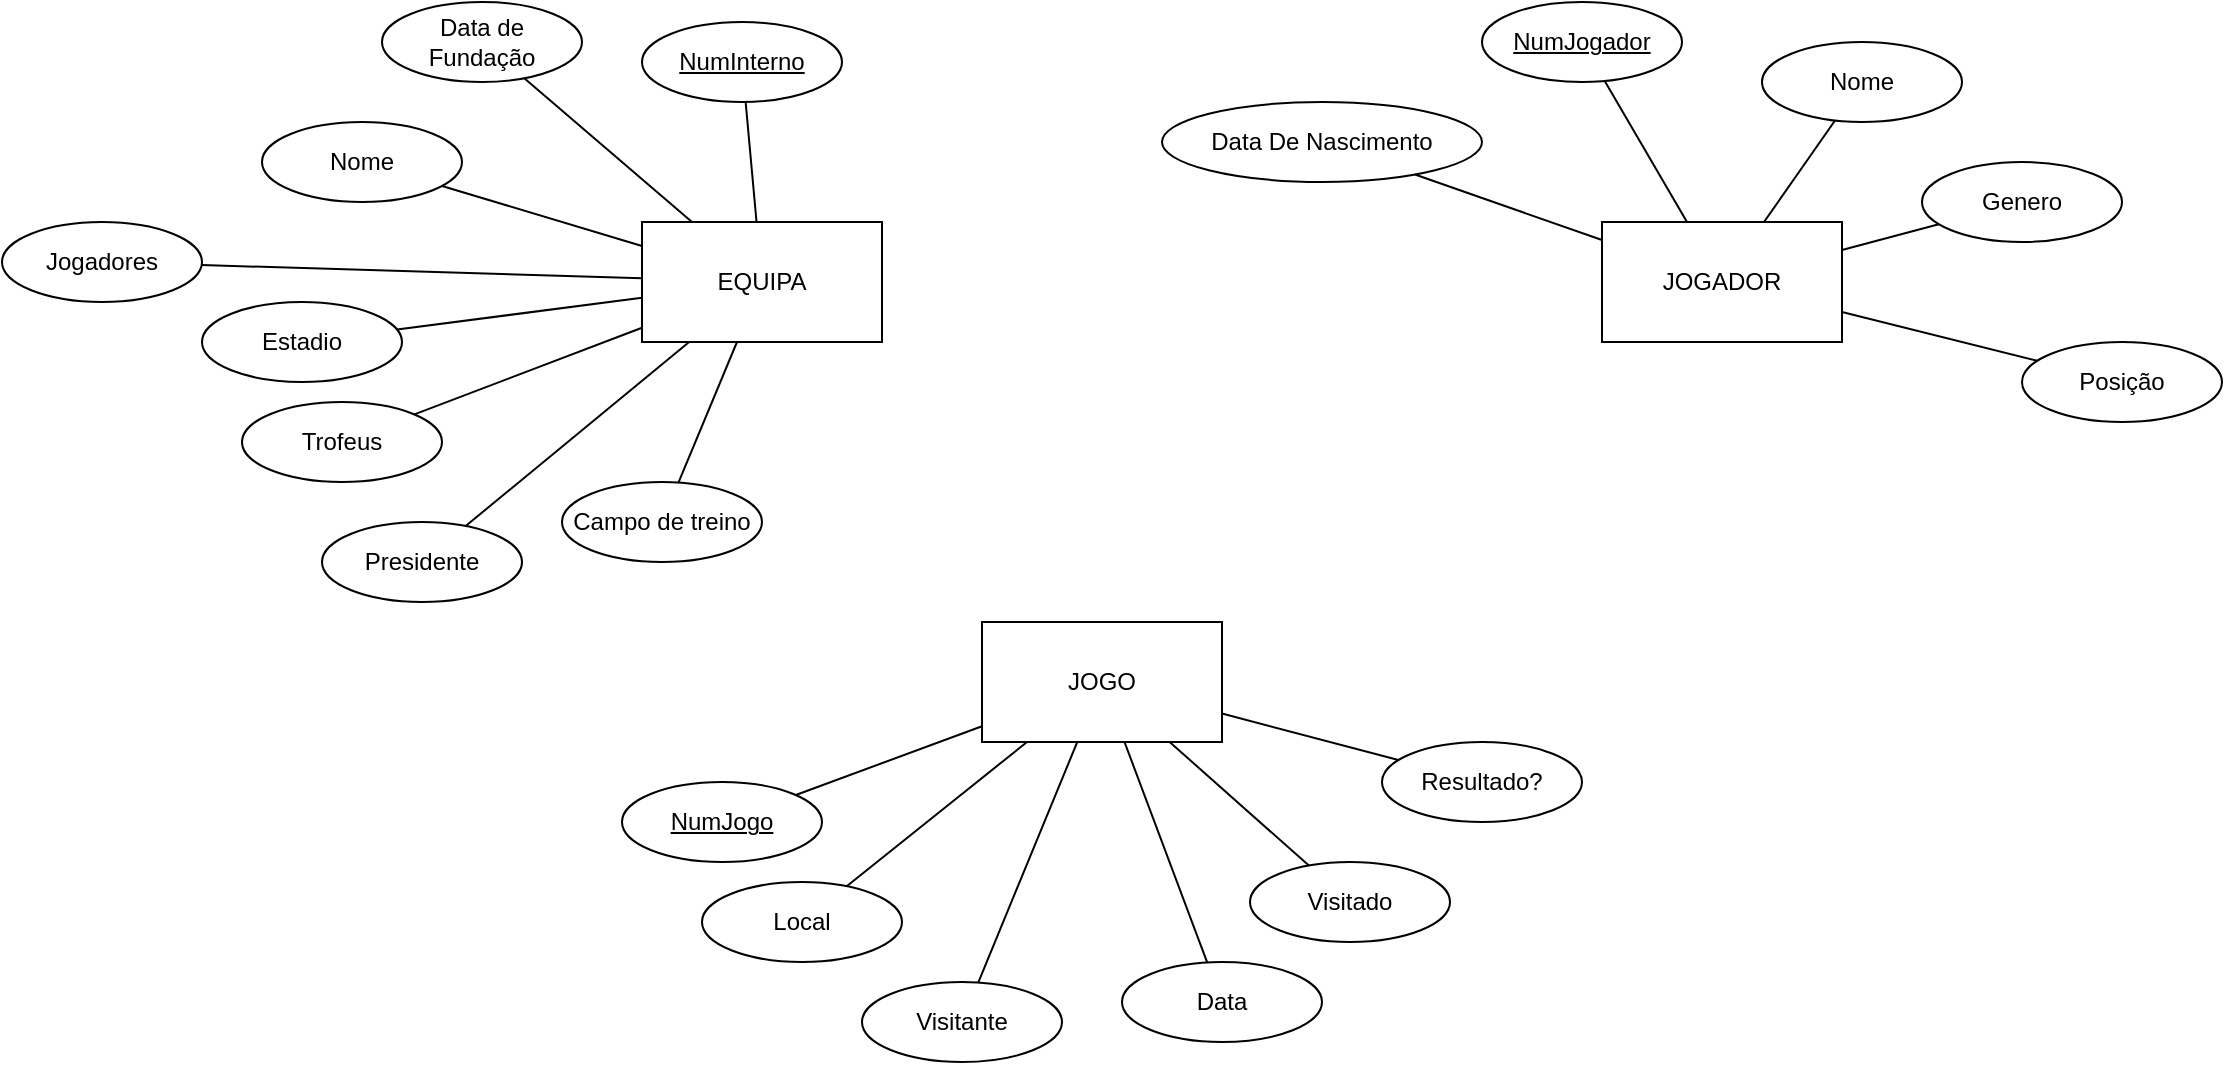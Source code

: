 <mxfile version="24.7.14">
  <diagram name="Página-1" id="Pc5DhIQtplevxK-1UUDy">
    <mxGraphModel dx="2320" dy="873" grid="1" gridSize="10" guides="1" tooltips="1" connect="1" arrows="1" fold="1" page="1" pageScale="1" pageWidth="827" pageHeight="1169" math="0" shadow="0">
      <root>
        <mxCell id="0" />
        <mxCell id="1" parent="0" />
        <mxCell id="p_HQFwrYFjM6hPYEm75_-1" value="EQUIPA" style="rounded=0;whiteSpace=wrap;html=1;" vertex="1" parent="1">
          <mxGeometry x="110" y="180" width="120" height="60" as="geometry" />
        </mxCell>
        <mxCell id="p_HQFwrYFjM6hPYEm75_-2" value="JOGADOR" style="rounded=0;whiteSpace=wrap;html=1;" vertex="1" parent="1">
          <mxGeometry x="590" y="180" width="120" height="60" as="geometry" />
        </mxCell>
        <mxCell id="p_HQFwrYFjM6hPYEm75_-3" value="JOGO" style="rounded=0;whiteSpace=wrap;html=1;" vertex="1" parent="1">
          <mxGeometry x="280" y="380" width="120" height="60" as="geometry" />
        </mxCell>
        <mxCell id="p_HQFwrYFjM6hPYEm75_-9" value="Data&lt;span style=&quot;color: rgba(0, 0, 0, 0); font-family: monospace; font-size: 0px; text-align: start; text-wrap: nowrap;&quot;&gt;%3CmxGraphModel%3E%3Croot%3E%3CmxCell%20id%3D%220%22%2F%3E%3CmxCell%20id%3D%221%22%20parent%3D%220%22%2F%3E%3CmxCell%20id%3D%222%22%20value%3D%22%22%20style%3D%22rhombus%3BwhiteSpace%3Dwrap%3Bhtml%3D1%3B%22%20vertex%3D%221%22%20parent%3D%221%22%3E%3CmxGeometry%20x%3D%22480%22%20y%3D%22280%22%20width%3D%2280%22%20height%3D%2280%22%20as%3D%22geometry%22%2F%3E%3C%2FmxCell%3E%3C%2Froot%3E%3C%2FmxGraphModel%3E&lt;/span&gt;" style="ellipse;whiteSpace=wrap;html=1;align=center;" vertex="1" parent="1">
          <mxGeometry x="350" y="550" width="100" height="40" as="geometry" />
        </mxCell>
        <mxCell id="p_HQFwrYFjM6hPYEm75_-16" value="Resultado?" style="ellipse;whiteSpace=wrap;html=1;align=center;" vertex="1" parent="1">
          <mxGeometry x="480" y="440" width="100" height="40" as="geometry" />
        </mxCell>
        <mxCell id="p_HQFwrYFjM6hPYEm75_-25" value="" style="endArrow=none;html=1;rounded=0;" edge="1" parent="1" source="p_HQFwrYFjM6hPYEm75_-3" target="p_HQFwrYFjM6hPYEm75_-9">
          <mxGeometry relative="1" as="geometry">
            <mxPoint x="330" y="560" as="sourcePoint" />
            <mxPoint x="490" y="560" as="targetPoint" />
          </mxGeometry>
        </mxCell>
        <mxCell id="p_HQFwrYFjM6hPYEm75_-29" value="" style="endArrow=none;html=1;rounded=0;" edge="1" parent="1" source="p_HQFwrYFjM6hPYEm75_-3" target="p_HQFwrYFjM6hPYEm75_-16">
          <mxGeometry relative="1" as="geometry">
            <mxPoint x="452" y="490" as="sourcePoint" />
            <mxPoint x="596" y="593" as="targetPoint" />
          </mxGeometry>
        </mxCell>
        <mxCell id="p_HQFwrYFjM6hPYEm75_-34" value="" style="endArrow=none;html=1;rounded=0;" edge="1" parent="1" source="p_HQFwrYFjM6hPYEm75_-3" target="p_HQFwrYFjM6hPYEm75_-50">
          <mxGeometry relative="1" as="geometry">
            <mxPoint x="350" y="473" as="sourcePoint" />
            <mxPoint x="160" y="530" as="targetPoint" />
          </mxGeometry>
        </mxCell>
        <mxCell id="p_HQFwrYFjM6hPYEm75_-41" value="Data de Fundação" style="ellipse;whiteSpace=wrap;html=1;align=center;" vertex="1" parent="1">
          <mxGeometry x="-20" y="70" width="100" height="40" as="geometry" />
        </mxCell>
        <mxCell id="p_HQFwrYFjM6hPYEm75_-45" value="Jogadores" style="ellipse;whiteSpace=wrap;html=1;align=center;" vertex="1" parent="1">
          <mxGeometry x="-210" y="180" width="100" height="40" as="geometry" />
        </mxCell>
        <mxCell id="p_HQFwrYFjM6hPYEm75_-46" value="Estadio" style="ellipse;whiteSpace=wrap;html=1;align=center;" vertex="1" parent="1">
          <mxGeometry x="-110" y="220" width="100" height="40" as="geometry" />
        </mxCell>
        <mxCell id="p_HQFwrYFjM6hPYEm75_-47" value="Presidente" style="ellipse;whiteSpace=wrap;html=1;align=center;" vertex="1" parent="1">
          <mxGeometry x="-50" y="330" width="100" height="40" as="geometry" />
        </mxCell>
        <mxCell id="p_HQFwrYFjM6hPYEm75_-48" value="Campo de treino" style="ellipse;whiteSpace=wrap;html=1;align=center;" vertex="1" parent="1">
          <mxGeometry x="70" y="310" width="100" height="40" as="geometry" />
        </mxCell>
        <mxCell id="p_HQFwrYFjM6hPYEm75_-49" value="Trofeus" style="ellipse;whiteSpace=wrap;html=1;align=center;" vertex="1" parent="1">
          <mxGeometry x="-90" y="270" width="100" height="40" as="geometry" />
        </mxCell>
        <mxCell id="p_HQFwrYFjM6hPYEm75_-50" value="Local" style="ellipse;whiteSpace=wrap;html=1;align=center;" vertex="1" parent="1">
          <mxGeometry x="140" y="510" width="100" height="40" as="geometry" />
        </mxCell>
        <mxCell id="p_HQFwrYFjM6hPYEm75_-51" value="Visitante" style="ellipse;whiteSpace=wrap;html=1;align=center;" vertex="1" parent="1">
          <mxGeometry x="220" y="560" width="100" height="40" as="geometry" />
        </mxCell>
        <mxCell id="p_HQFwrYFjM6hPYEm75_-52" value="" style="endArrow=none;html=1;rounded=0;" edge="1" parent="1" source="p_HQFwrYFjM6hPYEm75_-3" target="p_HQFwrYFjM6hPYEm75_-51">
          <mxGeometry relative="1" as="geometry">
            <mxPoint x="220" y="560" as="sourcePoint" />
            <mxPoint x="380" y="560" as="targetPoint" />
          </mxGeometry>
        </mxCell>
        <mxCell id="p_HQFwrYFjM6hPYEm75_-53" value="Visitado" style="ellipse;whiteSpace=wrap;html=1;align=center;" vertex="1" parent="1">
          <mxGeometry x="414" y="500" width="100" height="40" as="geometry" />
        </mxCell>
        <mxCell id="p_HQFwrYFjM6hPYEm75_-54" value="" style="endArrow=none;html=1;rounded=0;" edge="1" parent="1" source="p_HQFwrYFjM6hPYEm75_-3" target="p_HQFwrYFjM6hPYEm75_-53">
          <mxGeometry relative="1" as="geometry">
            <mxPoint x="220" y="560" as="sourcePoint" />
            <mxPoint x="380" y="560" as="targetPoint" />
          </mxGeometry>
        </mxCell>
        <mxCell id="p_HQFwrYFjM6hPYEm75_-56" value="NumJogo" style="ellipse;whiteSpace=wrap;html=1;align=center;fontStyle=4;" vertex="1" parent="1">
          <mxGeometry x="100" y="460" width="100" height="40" as="geometry" />
        </mxCell>
        <mxCell id="p_HQFwrYFjM6hPYEm75_-57" value="" style="endArrow=none;html=1;rounded=0;" edge="1" parent="1" source="p_HQFwrYFjM6hPYEm75_-56" target="p_HQFwrYFjM6hPYEm75_-3">
          <mxGeometry relative="1" as="geometry">
            <mxPoint x="220" y="560" as="sourcePoint" />
            <mxPoint x="380" y="560" as="targetPoint" />
          </mxGeometry>
        </mxCell>
        <mxCell id="p_HQFwrYFjM6hPYEm75_-58" value="Nome" style="ellipse;whiteSpace=wrap;html=1;align=center;" vertex="1" parent="1">
          <mxGeometry x="-80" y="130" width="100" height="40" as="geometry" />
        </mxCell>
        <mxCell id="p_HQFwrYFjM6hPYEm75_-59" value="NumInterno" style="ellipse;whiteSpace=wrap;html=1;align=center;fontStyle=4;" vertex="1" parent="1">
          <mxGeometry x="110" y="80" width="100" height="40" as="geometry" />
        </mxCell>
        <mxCell id="p_HQFwrYFjM6hPYEm75_-61" value="" style="endArrow=none;html=1;rounded=0;" edge="1" parent="1" source="p_HQFwrYFjM6hPYEm75_-1" target="p_HQFwrYFjM6hPYEm75_-48">
          <mxGeometry relative="1" as="geometry">
            <mxPoint x="220" y="260" as="sourcePoint" />
            <mxPoint x="380" y="260" as="targetPoint" />
          </mxGeometry>
        </mxCell>
        <mxCell id="p_HQFwrYFjM6hPYEm75_-62" value="" style="endArrow=none;html=1;rounded=0;" edge="1" parent="1" source="p_HQFwrYFjM6hPYEm75_-1" target="p_HQFwrYFjM6hPYEm75_-58">
          <mxGeometry relative="1" as="geometry">
            <mxPoint x="168" y="250" as="sourcePoint" />
            <mxPoint x="138" y="320" as="targetPoint" />
          </mxGeometry>
        </mxCell>
        <mxCell id="p_HQFwrYFjM6hPYEm75_-63" value="" style="endArrow=none;html=1;rounded=0;" edge="1" parent="1" source="p_HQFwrYFjM6hPYEm75_-1" target="p_HQFwrYFjM6hPYEm75_-45">
          <mxGeometry relative="1" as="geometry">
            <mxPoint x="180" y="170" as="sourcePoint" />
            <mxPoint x="148" y="330" as="targetPoint" />
          </mxGeometry>
        </mxCell>
        <mxCell id="p_HQFwrYFjM6hPYEm75_-64" value="" style="endArrow=none;html=1;rounded=0;" edge="1" parent="1" source="p_HQFwrYFjM6hPYEm75_-1" target="p_HQFwrYFjM6hPYEm75_-46">
          <mxGeometry relative="1" as="geometry">
            <mxPoint x="188" y="270" as="sourcePoint" />
            <mxPoint x="158" y="340" as="targetPoint" />
          </mxGeometry>
        </mxCell>
        <mxCell id="p_HQFwrYFjM6hPYEm75_-65" value="" style="endArrow=none;html=1;rounded=0;" edge="1" parent="1" source="p_HQFwrYFjM6hPYEm75_-1" target="p_HQFwrYFjM6hPYEm75_-49">
          <mxGeometry relative="1" as="geometry">
            <mxPoint x="198" y="280" as="sourcePoint" />
            <mxPoint x="168" y="350" as="targetPoint" />
          </mxGeometry>
        </mxCell>
        <mxCell id="p_HQFwrYFjM6hPYEm75_-66" value="" style="endArrow=none;html=1;rounded=0;" edge="1" parent="1" source="p_HQFwrYFjM6hPYEm75_-1" target="p_HQFwrYFjM6hPYEm75_-47">
          <mxGeometry relative="1" as="geometry">
            <mxPoint x="208" y="290" as="sourcePoint" />
            <mxPoint x="178" y="360" as="targetPoint" />
          </mxGeometry>
        </mxCell>
        <mxCell id="p_HQFwrYFjM6hPYEm75_-68" value="" style="endArrow=none;html=1;rounded=0;" edge="1" parent="1" source="p_HQFwrYFjM6hPYEm75_-1" target="p_HQFwrYFjM6hPYEm75_-41">
          <mxGeometry relative="1" as="geometry">
            <mxPoint x="130" y="215" as="sourcePoint" />
            <mxPoint x="-8" y="181" as="targetPoint" />
          </mxGeometry>
        </mxCell>
        <mxCell id="p_HQFwrYFjM6hPYEm75_-69" value="" style="endArrow=none;html=1;rounded=0;" edge="1" parent="1" source="p_HQFwrYFjM6hPYEm75_-1" target="p_HQFwrYFjM6hPYEm75_-59">
          <mxGeometry relative="1" as="geometry">
            <mxPoint x="140" y="225" as="sourcePoint" />
            <mxPoint x="2" y="191" as="targetPoint" />
          </mxGeometry>
        </mxCell>
        <mxCell id="p_HQFwrYFjM6hPYEm75_-73" value="NumJogador" style="ellipse;whiteSpace=wrap;html=1;align=center;fontStyle=4;" vertex="1" parent="1">
          <mxGeometry x="530" y="70" width="100" height="40" as="geometry" />
        </mxCell>
        <mxCell id="p_HQFwrYFjM6hPYEm75_-74" value="Nome" style="ellipse;whiteSpace=wrap;html=1;align=center;" vertex="1" parent="1">
          <mxGeometry x="670" y="90" width="100" height="40" as="geometry" />
        </mxCell>
        <mxCell id="p_HQFwrYFjM6hPYEm75_-75" value="Data De Nascimento" style="ellipse;whiteSpace=wrap;html=1;align=center;" vertex="1" parent="1">
          <mxGeometry x="370" y="120" width="160" height="40" as="geometry" />
        </mxCell>
        <mxCell id="p_HQFwrYFjM6hPYEm75_-76" value="Genero" style="ellipse;whiteSpace=wrap;html=1;align=center;" vertex="1" parent="1">
          <mxGeometry x="750" y="150" width="100" height="40" as="geometry" />
        </mxCell>
        <mxCell id="p_HQFwrYFjM6hPYEm75_-77" value="Posição" style="ellipse;whiteSpace=wrap;html=1;align=center;" vertex="1" parent="1">
          <mxGeometry x="800" y="240" width="100" height="40" as="geometry" />
        </mxCell>
        <mxCell id="p_HQFwrYFjM6hPYEm75_-78" value="" style="endArrow=none;html=1;rounded=0;" edge="1" parent="1" source="p_HQFwrYFjM6hPYEm75_-75" target="p_HQFwrYFjM6hPYEm75_-2">
          <mxGeometry relative="1" as="geometry">
            <mxPoint x="220" y="260" as="sourcePoint" />
            <mxPoint x="380" y="260" as="targetPoint" />
          </mxGeometry>
        </mxCell>
        <mxCell id="p_HQFwrYFjM6hPYEm75_-79" value="" style="endArrow=none;html=1;rounded=0;" edge="1" parent="1" source="p_HQFwrYFjM6hPYEm75_-76" target="p_HQFwrYFjM6hPYEm75_-2">
          <mxGeometry relative="1" as="geometry">
            <mxPoint x="506" y="166" as="sourcePoint" />
            <mxPoint x="600" y="199" as="targetPoint" />
          </mxGeometry>
        </mxCell>
        <mxCell id="p_HQFwrYFjM6hPYEm75_-80" value="" style="endArrow=none;html=1;rounded=0;" edge="1" parent="1" source="p_HQFwrYFjM6hPYEm75_-74" target="p_HQFwrYFjM6hPYEm75_-2">
          <mxGeometry relative="1" as="geometry">
            <mxPoint x="516" y="176" as="sourcePoint" />
            <mxPoint x="620" y="209" as="targetPoint" />
          </mxGeometry>
        </mxCell>
        <mxCell id="p_HQFwrYFjM6hPYEm75_-81" value="" style="endArrow=none;html=1;rounded=0;" edge="1" parent="1" source="p_HQFwrYFjM6hPYEm75_-73" target="p_HQFwrYFjM6hPYEm75_-2">
          <mxGeometry relative="1" as="geometry">
            <mxPoint x="526" y="186" as="sourcePoint" />
            <mxPoint x="620" y="219" as="targetPoint" />
          </mxGeometry>
        </mxCell>
        <mxCell id="p_HQFwrYFjM6hPYEm75_-82" value="" style="endArrow=none;html=1;rounded=0;" edge="1" parent="1" source="p_HQFwrYFjM6hPYEm75_-77" target="p_HQFwrYFjM6hPYEm75_-2">
          <mxGeometry relative="1" as="geometry">
            <mxPoint x="768" y="191" as="sourcePoint" />
            <mxPoint x="720" y="204" as="targetPoint" />
          </mxGeometry>
        </mxCell>
      </root>
    </mxGraphModel>
  </diagram>
</mxfile>
